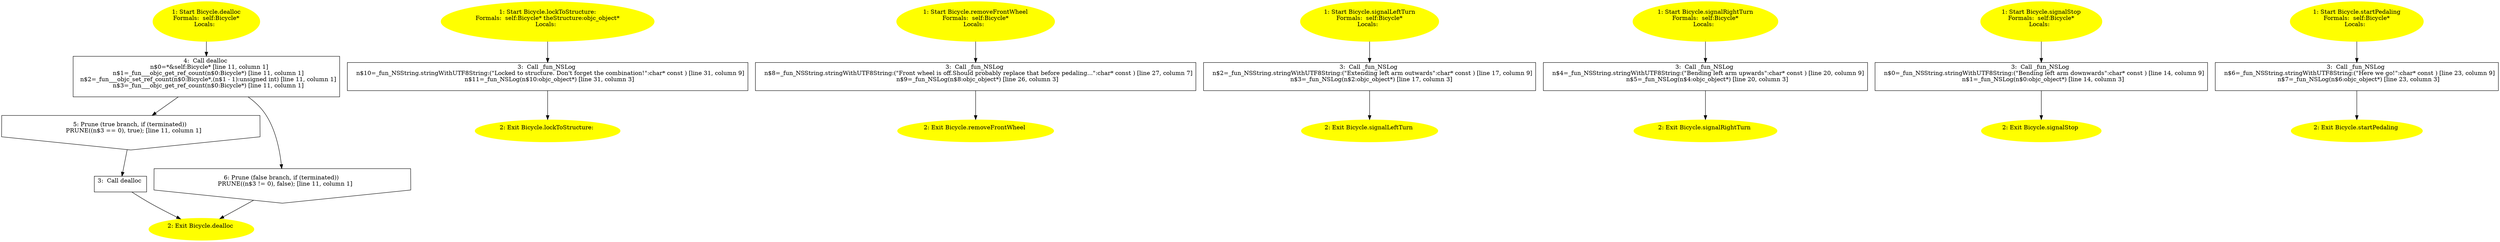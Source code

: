 /* @generated */
digraph cfg {
"dealloc#Bicycle#[instance].cc3d2713c65a7cba7b543bca39471e03_1" [label="1: Start Bicycle.dealloc\nFormals:  self:Bicycle*\nLocals:  \n  " color=yellow style=filled]
	

	 "dealloc#Bicycle#[instance].cc3d2713c65a7cba7b543bca39471e03_1" -> "dealloc#Bicycle#[instance].cc3d2713c65a7cba7b543bca39471e03_4" ;
"dealloc#Bicycle#[instance].cc3d2713c65a7cba7b543bca39471e03_2" [label="2: Exit Bicycle.dealloc \n  " color=yellow style=filled]
	

"dealloc#Bicycle#[instance].cc3d2713c65a7cba7b543bca39471e03_3" [label="3:  Call dealloc \n  " shape="box"]
	

	 "dealloc#Bicycle#[instance].cc3d2713c65a7cba7b543bca39471e03_3" -> "dealloc#Bicycle#[instance].cc3d2713c65a7cba7b543bca39471e03_2" ;
"dealloc#Bicycle#[instance].cc3d2713c65a7cba7b543bca39471e03_4" [label="4:  Call dealloc \n   n$0=*&self:Bicycle* [line 11, column 1]\n  n$1=_fun___objc_get_ref_count(n$0:Bicycle*) [line 11, column 1]\n  n$2=_fun___objc_set_ref_count(n$0:Bicycle*,(n$1 - 1):unsigned int) [line 11, column 1]\n  n$3=_fun___objc_get_ref_count(n$0:Bicycle*) [line 11, column 1]\n " shape="box"]
	

	 "dealloc#Bicycle#[instance].cc3d2713c65a7cba7b543bca39471e03_4" -> "dealloc#Bicycle#[instance].cc3d2713c65a7cba7b543bca39471e03_5" ;
	 "dealloc#Bicycle#[instance].cc3d2713c65a7cba7b543bca39471e03_4" -> "dealloc#Bicycle#[instance].cc3d2713c65a7cba7b543bca39471e03_6" ;
"dealloc#Bicycle#[instance].cc3d2713c65a7cba7b543bca39471e03_5" [label="5: Prune (true branch, if (terminated)) \n   PRUNE((n$3 == 0), true); [line 11, column 1]\n " shape="invhouse"]
	

	 "dealloc#Bicycle#[instance].cc3d2713c65a7cba7b543bca39471e03_5" -> "dealloc#Bicycle#[instance].cc3d2713c65a7cba7b543bca39471e03_3" ;
"dealloc#Bicycle#[instance].cc3d2713c65a7cba7b543bca39471e03_6" [label="6: Prune (false branch, if (terminated)) \n   PRUNE((n$3 != 0), false); [line 11, column 1]\n " shape="invhouse"]
	

	 "dealloc#Bicycle#[instance].cc3d2713c65a7cba7b543bca39471e03_6" -> "dealloc#Bicycle#[instance].cc3d2713c65a7cba7b543bca39471e03_2" ;
"lockToStructure:#Bicycle(struct objc_object)#[instance].b90c26b19ecaf5fcdf99e6dbda0e6529_1" [label="1: Start Bicycle.lockToStructure:\nFormals:  self:Bicycle* theStructure:objc_object*\nLocals:  \n  " color=yellow style=filled]
	

	 "lockToStructure:#Bicycle(struct objc_object)#[instance].b90c26b19ecaf5fcdf99e6dbda0e6529_1" -> "lockToStructure:#Bicycle(struct objc_object)#[instance].b90c26b19ecaf5fcdf99e6dbda0e6529_3" ;
"lockToStructure:#Bicycle(struct objc_object)#[instance].b90c26b19ecaf5fcdf99e6dbda0e6529_2" [label="2: Exit Bicycle.lockToStructure: \n  " color=yellow style=filled]
	

"lockToStructure:#Bicycle(struct objc_object)#[instance].b90c26b19ecaf5fcdf99e6dbda0e6529_3" [label="3:  Call _fun_NSLog \n   n$10=_fun_NSString.stringWithUTF8String:(\"Locked to structure. Don't forget the combination!\":char* const ) [line 31, column 9]\n  n$11=_fun_NSLog(n$10:objc_object*) [line 31, column 3]\n " shape="box"]
	

	 "lockToStructure:#Bicycle(struct objc_object)#[instance].b90c26b19ecaf5fcdf99e6dbda0e6529_3" -> "lockToStructure:#Bicycle(struct objc_object)#[instance].b90c26b19ecaf5fcdf99e6dbda0e6529_2" ;
"removeFrontWheel#Bicycle#[instance].d5f0a1bcc3efe35a2fff0906722c8da6_1" [label="1: Start Bicycle.removeFrontWheel\nFormals:  self:Bicycle*\nLocals:  \n  " color=yellow style=filled]
	

	 "removeFrontWheel#Bicycle#[instance].d5f0a1bcc3efe35a2fff0906722c8da6_1" -> "removeFrontWheel#Bicycle#[instance].d5f0a1bcc3efe35a2fff0906722c8da6_3" ;
"removeFrontWheel#Bicycle#[instance].d5f0a1bcc3efe35a2fff0906722c8da6_2" [label="2: Exit Bicycle.removeFrontWheel \n  " color=yellow style=filled]
	

"removeFrontWheel#Bicycle#[instance].d5f0a1bcc3efe35a2fff0906722c8da6_3" [label="3:  Call _fun_NSLog \n   n$8=_fun_NSString.stringWithUTF8String:(\"Front wheel is off.Should probably replace that before pedaling...\":char* const ) [line 27, column 7]\n  n$9=_fun_NSLog(n$8:objc_object*) [line 26, column 3]\n " shape="box"]
	

	 "removeFrontWheel#Bicycle#[instance].d5f0a1bcc3efe35a2fff0906722c8da6_3" -> "removeFrontWheel#Bicycle#[instance].d5f0a1bcc3efe35a2fff0906722c8da6_2" ;
"signalLeftTurn#Bicycle#[instance].18daf4924e1c1900fd0fb8bdf07d548c_1" [label="1: Start Bicycle.signalLeftTurn\nFormals:  self:Bicycle*\nLocals:  \n  " color=yellow style=filled]
	

	 "signalLeftTurn#Bicycle#[instance].18daf4924e1c1900fd0fb8bdf07d548c_1" -> "signalLeftTurn#Bicycle#[instance].18daf4924e1c1900fd0fb8bdf07d548c_3" ;
"signalLeftTurn#Bicycle#[instance].18daf4924e1c1900fd0fb8bdf07d548c_2" [label="2: Exit Bicycle.signalLeftTurn \n  " color=yellow style=filled]
	

"signalLeftTurn#Bicycle#[instance].18daf4924e1c1900fd0fb8bdf07d548c_3" [label="3:  Call _fun_NSLog \n   n$2=_fun_NSString.stringWithUTF8String:(\"Extending left arm outwards\":char* const ) [line 17, column 9]\n  n$3=_fun_NSLog(n$2:objc_object*) [line 17, column 3]\n " shape="box"]
	

	 "signalLeftTurn#Bicycle#[instance].18daf4924e1c1900fd0fb8bdf07d548c_3" -> "signalLeftTurn#Bicycle#[instance].18daf4924e1c1900fd0fb8bdf07d548c_2" ;
"signalRightTurn#Bicycle#[instance].0785da432422f9378e0e40935e43272d_1" [label="1: Start Bicycle.signalRightTurn\nFormals:  self:Bicycle*\nLocals:  \n  " color=yellow style=filled]
	

	 "signalRightTurn#Bicycle#[instance].0785da432422f9378e0e40935e43272d_1" -> "signalRightTurn#Bicycle#[instance].0785da432422f9378e0e40935e43272d_3" ;
"signalRightTurn#Bicycle#[instance].0785da432422f9378e0e40935e43272d_2" [label="2: Exit Bicycle.signalRightTurn \n  " color=yellow style=filled]
	

"signalRightTurn#Bicycle#[instance].0785da432422f9378e0e40935e43272d_3" [label="3:  Call _fun_NSLog \n   n$4=_fun_NSString.stringWithUTF8String:(\"Bending left arm upwards\":char* const ) [line 20, column 9]\n  n$5=_fun_NSLog(n$4:objc_object*) [line 20, column 3]\n " shape="box"]
	

	 "signalRightTurn#Bicycle#[instance].0785da432422f9378e0e40935e43272d_3" -> "signalRightTurn#Bicycle#[instance].0785da432422f9378e0e40935e43272d_2" ;
"signalStop#Bicycle#[instance].812712e2bf530f0e7412a8ecb824519a_1" [label="1: Start Bicycle.signalStop\nFormals:  self:Bicycle*\nLocals:  \n  " color=yellow style=filled]
	

	 "signalStop#Bicycle#[instance].812712e2bf530f0e7412a8ecb824519a_1" -> "signalStop#Bicycle#[instance].812712e2bf530f0e7412a8ecb824519a_3" ;
"signalStop#Bicycle#[instance].812712e2bf530f0e7412a8ecb824519a_2" [label="2: Exit Bicycle.signalStop \n  " color=yellow style=filled]
	

"signalStop#Bicycle#[instance].812712e2bf530f0e7412a8ecb824519a_3" [label="3:  Call _fun_NSLog \n   n$0=_fun_NSString.stringWithUTF8String:(\"Bending left arm downwards\":char* const ) [line 14, column 9]\n  n$1=_fun_NSLog(n$0:objc_object*) [line 14, column 3]\n " shape="box"]
	

	 "signalStop#Bicycle#[instance].812712e2bf530f0e7412a8ecb824519a_3" -> "signalStop#Bicycle#[instance].812712e2bf530f0e7412a8ecb824519a_2" ;
"startPedaling#Bicycle#[instance].8d631ff3051a105b20d5e322ae66f2d7_1" [label="1: Start Bicycle.startPedaling\nFormals:  self:Bicycle*\nLocals:  \n  " color=yellow style=filled]
	

	 "startPedaling#Bicycle#[instance].8d631ff3051a105b20d5e322ae66f2d7_1" -> "startPedaling#Bicycle#[instance].8d631ff3051a105b20d5e322ae66f2d7_3" ;
"startPedaling#Bicycle#[instance].8d631ff3051a105b20d5e322ae66f2d7_2" [label="2: Exit Bicycle.startPedaling \n  " color=yellow style=filled]
	

"startPedaling#Bicycle#[instance].8d631ff3051a105b20d5e322ae66f2d7_3" [label="3:  Call _fun_NSLog \n   n$6=_fun_NSString.stringWithUTF8String:(\"Here we go!\":char* const ) [line 23, column 9]\n  n$7=_fun_NSLog(n$6:objc_object*) [line 23, column 3]\n " shape="box"]
	

	 "startPedaling#Bicycle#[instance].8d631ff3051a105b20d5e322ae66f2d7_3" -> "startPedaling#Bicycle#[instance].8d631ff3051a105b20d5e322ae66f2d7_2" ;
}
